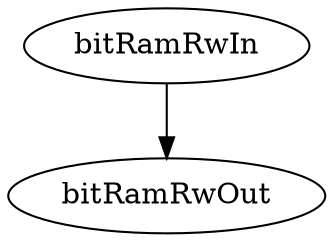strict digraph "" {
	bitRamRwOut	 [complexity=0,
		importance=0.0352940278895,
		rank=0.0];
	bitRamRwIn	 [complexity=2,
		importance=0.0588235294118,
		rank=0.0294117647059];
	bitRamRwIn -> bitRamRwOut;
}
